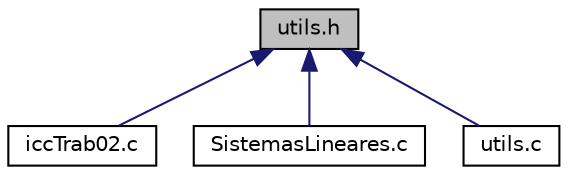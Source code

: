 digraph "utils.h"
{
  edge [fontname="Helvetica",fontsize="10",labelfontname="Helvetica",labelfontsize="10"];
  node [fontname="Helvetica",fontsize="10",shape=record];
  Node3 [label="utils.h",height=0.2,width=0.4,color="black", fillcolor="grey75", style="filled", fontcolor="black"];
  Node3 -> Node4 [dir="back",color="midnightblue",fontsize="10",style="solid",fontname="Helvetica"];
  Node4 [label="iccTrab02.c",height=0.2,width=0.4,color="black", fillcolor="white", style="filled",URL="$iccTrab02_8c.html"];
  Node3 -> Node5 [dir="back",color="midnightblue",fontsize="10",style="solid",fontname="Helvetica"];
  Node5 [label="SistemasLineares.c",height=0.2,width=0.4,color="black", fillcolor="white", style="filled",URL="$SistemasLineares_8c.html",tooltip="Trabalho 2 de Introdução à Computação Científica (CI1164). Informações mais específicas ou detalhamen..."];
  Node3 -> Node6 [dir="back",color="midnightblue",fontsize="10",style="solid",fontname="Helvetica"];
  Node6 [label="utils.c",height=0.2,width=0.4,color="black", fillcolor="white", style="filled",URL="$utils_8c.html"];
}

